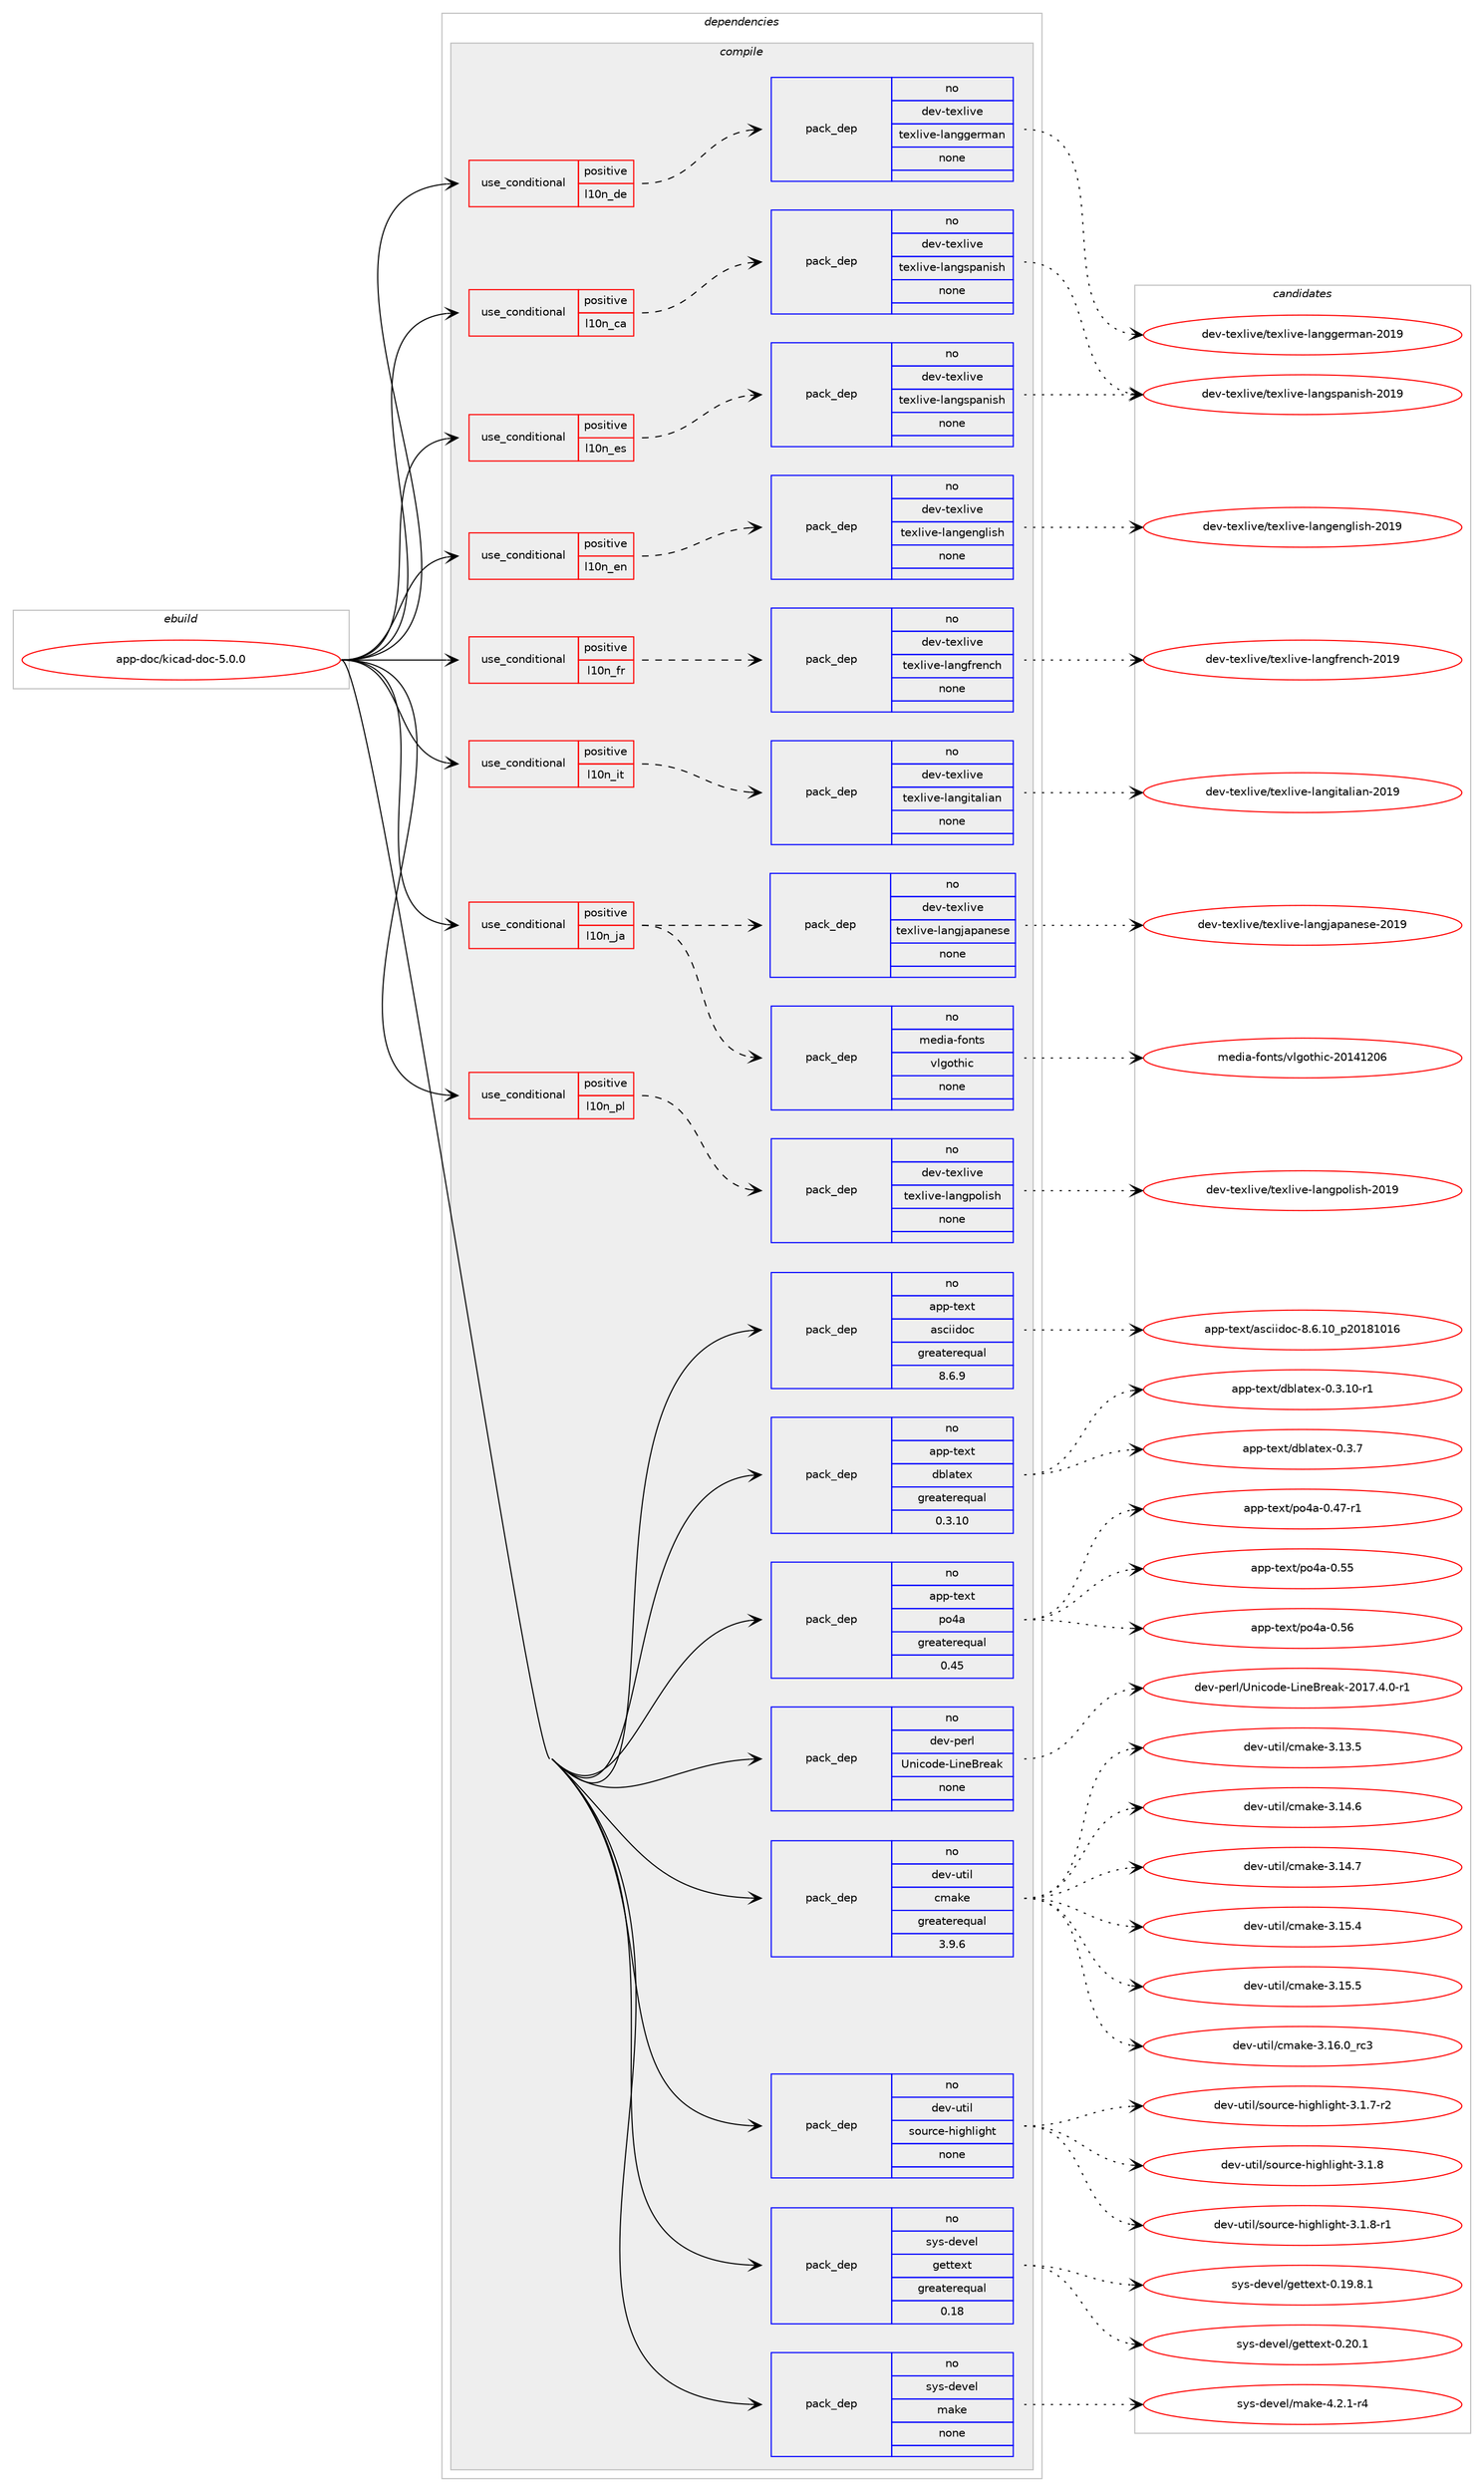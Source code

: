 digraph prolog {

# *************
# Graph options
# *************

newrank=true;
concentrate=true;
compound=true;
graph [rankdir=LR,fontname=Helvetica,fontsize=10,ranksep=1.5];#, ranksep=2.5, nodesep=0.2];
edge  [arrowhead=vee];
node  [fontname=Helvetica,fontsize=10];

# **********
# The ebuild
# **********

subgraph cluster_leftcol {
color=gray;
rank=same;
label=<<i>ebuild</i>>;
id [label="app-doc/kicad-doc-5.0.0", color=red, width=4, href="../app-doc/kicad-doc-5.0.0.svg"];
}

# ****************
# The dependencies
# ****************

subgraph cluster_midcol {
color=gray;
label=<<i>dependencies</i>>;
subgraph cluster_compile {
fillcolor="#eeeeee";
style=filled;
label=<<i>compile</i>>;
subgraph cond114185 {
dependency479554 [label=<<TABLE BORDER="0" CELLBORDER="1" CELLSPACING="0" CELLPADDING="4"><TR><TD ROWSPAN="3" CELLPADDING="10">use_conditional</TD></TR><TR><TD>positive</TD></TR><TR><TD>l10n_ca</TD></TR></TABLE>>, shape=none, color=red];
subgraph pack356623 {
dependency479555 [label=<<TABLE BORDER="0" CELLBORDER="1" CELLSPACING="0" CELLPADDING="4" WIDTH="220"><TR><TD ROWSPAN="6" CELLPADDING="30">pack_dep</TD></TR><TR><TD WIDTH="110">no</TD></TR><TR><TD>dev-texlive</TD></TR><TR><TD>texlive-langspanish</TD></TR><TR><TD>none</TD></TR><TR><TD></TD></TR></TABLE>>, shape=none, color=blue];
}
dependency479554:e -> dependency479555:w [weight=20,style="dashed",arrowhead="vee"];
}
id:e -> dependency479554:w [weight=20,style="solid",arrowhead="vee"];
subgraph cond114186 {
dependency479556 [label=<<TABLE BORDER="0" CELLBORDER="1" CELLSPACING="0" CELLPADDING="4"><TR><TD ROWSPAN="3" CELLPADDING="10">use_conditional</TD></TR><TR><TD>positive</TD></TR><TR><TD>l10n_de</TD></TR></TABLE>>, shape=none, color=red];
subgraph pack356624 {
dependency479557 [label=<<TABLE BORDER="0" CELLBORDER="1" CELLSPACING="0" CELLPADDING="4" WIDTH="220"><TR><TD ROWSPAN="6" CELLPADDING="30">pack_dep</TD></TR><TR><TD WIDTH="110">no</TD></TR><TR><TD>dev-texlive</TD></TR><TR><TD>texlive-langgerman</TD></TR><TR><TD>none</TD></TR><TR><TD></TD></TR></TABLE>>, shape=none, color=blue];
}
dependency479556:e -> dependency479557:w [weight=20,style="dashed",arrowhead="vee"];
}
id:e -> dependency479556:w [weight=20,style="solid",arrowhead="vee"];
subgraph cond114187 {
dependency479558 [label=<<TABLE BORDER="0" CELLBORDER="1" CELLSPACING="0" CELLPADDING="4"><TR><TD ROWSPAN="3" CELLPADDING="10">use_conditional</TD></TR><TR><TD>positive</TD></TR><TR><TD>l10n_en</TD></TR></TABLE>>, shape=none, color=red];
subgraph pack356625 {
dependency479559 [label=<<TABLE BORDER="0" CELLBORDER="1" CELLSPACING="0" CELLPADDING="4" WIDTH="220"><TR><TD ROWSPAN="6" CELLPADDING="30">pack_dep</TD></TR><TR><TD WIDTH="110">no</TD></TR><TR><TD>dev-texlive</TD></TR><TR><TD>texlive-langenglish</TD></TR><TR><TD>none</TD></TR><TR><TD></TD></TR></TABLE>>, shape=none, color=blue];
}
dependency479558:e -> dependency479559:w [weight=20,style="dashed",arrowhead="vee"];
}
id:e -> dependency479558:w [weight=20,style="solid",arrowhead="vee"];
subgraph cond114188 {
dependency479560 [label=<<TABLE BORDER="0" CELLBORDER="1" CELLSPACING="0" CELLPADDING="4"><TR><TD ROWSPAN="3" CELLPADDING="10">use_conditional</TD></TR><TR><TD>positive</TD></TR><TR><TD>l10n_es</TD></TR></TABLE>>, shape=none, color=red];
subgraph pack356626 {
dependency479561 [label=<<TABLE BORDER="0" CELLBORDER="1" CELLSPACING="0" CELLPADDING="4" WIDTH="220"><TR><TD ROWSPAN="6" CELLPADDING="30">pack_dep</TD></TR><TR><TD WIDTH="110">no</TD></TR><TR><TD>dev-texlive</TD></TR><TR><TD>texlive-langspanish</TD></TR><TR><TD>none</TD></TR><TR><TD></TD></TR></TABLE>>, shape=none, color=blue];
}
dependency479560:e -> dependency479561:w [weight=20,style="dashed",arrowhead="vee"];
}
id:e -> dependency479560:w [weight=20,style="solid",arrowhead="vee"];
subgraph cond114189 {
dependency479562 [label=<<TABLE BORDER="0" CELLBORDER="1" CELLSPACING="0" CELLPADDING="4"><TR><TD ROWSPAN="3" CELLPADDING="10">use_conditional</TD></TR><TR><TD>positive</TD></TR><TR><TD>l10n_fr</TD></TR></TABLE>>, shape=none, color=red];
subgraph pack356627 {
dependency479563 [label=<<TABLE BORDER="0" CELLBORDER="1" CELLSPACING="0" CELLPADDING="4" WIDTH="220"><TR><TD ROWSPAN="6" CELLPADDING="30">pack_dep</TD></TR><TR><TD WIDTH="110">no</TD></TR><TR><TD>dev-texlive</TD></TR><TR><TD>texlive-langfrench</TD></TR><TR><TD>none</TD></TR><TR><TD></TD></TR></TABLE>>, shape=none, color=blue];
}
dependency479562:e -> dependency479563:w [weight=20,style="dashed",arrowhead="vee"];
}
id:e -> dependency479562:w [weight=20,style="solid",arrowhead="vee"];
subgraph cond114190 {
dependency479564 [label=<<TABLE BORDER="0" CELLBORDER="1" CELLSPACING="0" CELLPADDING="4"><TR><TD ROWSPAN="3" CELLPADDING="10">use_conditional</TD></TR><TR><TD>positive</TD></TR><TR><TD>l10n_it</TD></TR></TABLE>>, shape=none, color=red];
subgraph pack356628 {
dependency479565 [label=<<TABLE BORDER="0" CELLBORDER="1" CELLSPACING="0" CELLPADDING="4" WIDTH="220"><TR><TD ROWSPAN="6" CELLPADDING="30">pack_dep</TD></TR><TR><TD WIDTH="110">no</TD></TR><TR><TD>dev-texlive</TD></TR><TR><TD>texlive-langitalian</TD></TR><TR><TD>none</TD></TR><TR><TD></TD></TR></TABLE>>, shape=none, color=blue];
}
dependency479564:e -> dependency479565:w [weight=20,style="dashed",arrowhead="vee"];
}
id:e -> dependency479564:w [weight=20,style="solid",arrowhead="vee"];
subgraph cond114191 {
dependency479566 [label=<<TABLE BORDER="0" CELLBORDER="1" CELLSPACING="0" CELLPADDING="4"><TR><TD ROWSPAN="3" CELLPADDING="10">use_conditional</TD></TR><TR><TD>positive</TD></TR><TR><TD>l10n_ja</TD></TR></TABLE>>, shape=none, color=red];
subgraph pack356629 {
dependency479567 [label=<<TABLE BORDER="0" CELLBORDER="1" CELLSPACING="0" CELLPADDING="4" WIDTH="220"><TR><TD ROWSPAN="6" CELLPADDING="30">pack_dep</TD></TR><TR><TD WIDTH="110">no</TD></TR><TR><TD>dev-texlive</TD></TR><TR><TD>texlive-langjapanese</TD></TR><TR><TD>none</TD></TR><TR><TD></TD></TR></TABLE>>, shape=none, color=blue];
}
dependency479566:e -> dependency479567:w [weight=20,style="dashed",arrowhead="vee"];
subgraph pack356630 {
dependency479568 [label=<<TABLE BORDER="0" CELLBORDER="1" CELLSPACING="0" CELLPADDING="4" WIDTH="220"><TR><TD ROWSPAN="6" CELLPADDING="30">pack_dep</TD></TR><TR><TD WIDTH="110">no</TD></TR><TR><TD>media-fonts</TD></TR><TR><TD>vlgothic</TD></TR><TR><TD>none</TD></TR><TR><TD></TD></TR></TABLE>>, shape=none, color=blue];
}
dependency479566:e -> dependency479568:w [weight=20,style="dashed",arrowhead="vee"];
}
id:e -> dependency479566:w [weight=20,style="solid",arrowhead="vee"];
subgraph cond114192 {
dependency479569 [label=<<TABLE BORDER="0" CELLBORDER="1" CELLSPACING="0" CELLPADDING="4"><TR><TD ROWSPAN="3" CELLPADDING="10">use_conditional</TD></TR><TR><TD>positive</TD></TR><TR><TD>l10n_pl</TD></TR></TABLE>>, shape=none, color=red];
subgraph pack356631 {
dependency479570 [label=<<TABLE BORDER="0" CELLBORDER="1" CELLSPACING="0" CELLPADDING="4" WIDTH="220"><TR><TD ROWSPAN="6" CELLPADDING="30">pack_dep</TD></TR><TR><TD WIDTH="110">no</TD></TR><TR><TD>dev-texlive</TD></TR><TR><TD>texlive-langpolish</TD></TR><TR><TD>none</TD></TR><TR><TD></TD></TR></TABLE>>, shape=none, color=blue];
}
dependency479569:e -> dependency479570:w [weight=20,style="dashed",arrowhead="vee"];
}
id:e -> dependency479569:w [weight=20,style="solid",arrowhead="vee"];
subgraph pack356632 {
dependency479571 [label=<<TABLE BORDER="0" CELLBORDER="1" CELLSPACING="0" CELLPADDING="4" WIDTH="220"><TR><TD ROWSPAN="6" CELLPADDING="30">pack_dep</TD></TR><TR><TD WIDTH="110">no</TD></TR><TR><TD>app-text</TD></TR><TR><TD>asciidoc</TD></TR><TR><TD>greaterequal</TD></TR><TR><TD>8.6.9</TD></TR></TABLE>>, shape=none, color=blue];
}
id:e -> dependency479571:w [weight=20,style="solid",arrowhead="vee"];
subgraph pack356633 {
dependency479572 [label=<<TABLE BORDER="0" CELLBORDER="1" CELLSPACING="0" CELLPADDING="4" WIDTH="220"><TR><TD ROWSPAN="6" CELLPADDING="30">pack_dep</TD></TR><TR><TD WIDTH="110">no</TD></TR><TR><TD>app-text</TD></TR><TR><TD>dblatex</TD></TR><TR><TD>greaterequal</TD></TR><TR><TD>0.3.10</TD></TR></TABLE>>, shape=none, color=blue];
}
id:e -> dependency479572:w [weight=20,style="solid",arrowhead="vee"];
subgraph pack356634 {
dependency479573 [label=<<TABLE BORDER="0" CELLBORDER="1" CELLSPACING="0" CELLPADDING="4" WIDTH="220"><TR><TD ROWSPAN="6" CELLPADDING="30">pack_dep</TD></TR><TR><TD WIDTH="110">no</TD></TR><TR><TD>app-text</TD></TR><TR><TD>po4a</TD></TR><TR><TD>greaterequal</TD></TR><TR><TD>0.45</TD></TR></TABLE>>, shape=none, color=blue];
}
id:e -> dependency479573:w [weight=20,style="solid",arrowhead="vee"];
subgraph pack356635 {
dependency479574 [label=<<TABLE BORDER="0" CELLBORDER="1" CELLSPACING="0" CELLPADDING="4" WIDTH="220"><TR><TD ROWSPAN="6" CELLPADDING="30">pack_dep</TD></TR><TR><TD WIDTH="110">no</TD></TR><TR><TD>dev-perl</TD></TR><TR><TD>Unicode-LineBreak</TD></TR><TR><TD>none</TD></TR><TR><TD></TD></TR></TABLE>>, shape=none, color=blue];
}
id:e -> dependency479574:w [weight=20,style="solid",arrowhead="vee"];
subgraph pack356636 {
dependency479575 [label=<<TABLE BORDER="0" CELLBORDER="1" CELLSPACING="0" CELLPADDING="4" WIDTH="220"><TR><TD ROWSPAN="6" CELLPADDING="30">pack_dep</TD></TR><TR><TD WIDTH="110">no</TD></TR><TR><TD>dev-util</TD></TR><TR><TD>cmake</TD></TR><TR><TD>greaterequal</TD></TR><TR><TD>3.9.6</TD></TR></TABLE>>, shape=none, color=blue];
}
id:e -> dependency479575:w [weight=20,style="solid",arrowhead="vee"];
subgraph pack356637 {
dependency479576 [label=<<TABLE BORDER="0" CELLBORDER="1" CELLSPACING="0" CELLPADDING="4" WIDTH="220"><TR><TD ROWSPAN="6" CELLPADDING="30">pack_dep</TD></TR><TR><TD WIDTH="110">no</TD></TR><TR><TD>dev-util</TD></TR><TR><TD>source-highlight</TD></TR><TR><TD>none</TD></TR><TR><TD></TD></TR></TABLE>>, shape=none, color=blue];
}
id:e -> dependency479576:w [weight=20,style="solid",arrowhead="vee"];
subgraph pack356638 {
dependency479577 [label=<<TABLE BORDER="0" CELLBORDER="1" CELLSPACING="0" CELLPADDING="4" WIDTH="220"><TR><TD ROWSPAN="6" CELLPADDING="30">pack_dep</TD></TR><TR><TD WIDTH="110">no</TD></TR><TR><TD>sys-devel</TD></TR><TR><TD>gettext</TD></TR><TR><TD>greaterequal</TD></TR><TR><TD>0.18</TD></TR></TABLE>>, shape=none, color=blue];
}
id:e -> dependency479577:w [weight=20,style="solid",arrowhead="vee"];
subgraph pack356639 {
dependency479578 [label=<<TABLE BORDER="0" CELLBORDER="1" CELLSPACING="0" CELLPADDING="4" WIDTH="220"><TR><TD ROWSPAN="6" CELLPADDING="30">pack_dep</TD></TR><TR><TD WIDTH="110">no</TD></TR><TR><TD>sys-devel</TD></TR><TR><TD>make</TD></TR><TR><TD>none</TD></TR><TR><TD></TD></TR></TABLE>>, shape=none, color=blue];
}
id:e -> dependency479578:w [weight=20,style="solid",arrowhead="vee"];
}
subgraph cluster_compileandrun {
fillcolor="#eeeeee";
style=filled;
label=<<i>compile and run</i>>;
}
subgraph cluster_run {
fillcolor="#eeeeee";
style=filled;
label=<<i>run</i>>;
}
}

# **************
# The candidates
# **************

subgraph cluster_choices {
rank=same;
color=gray;
label=<<i>candidates</i>>;

subgraph choice356623 {
color=black;
nodesep=1;
choice10010111845116101120108105118101471161011201081051181014510897110103115112971101051151044550484957 [label="dev-texlive/texlive-langspanish-2019", color=red, width=4,href="../dev-texlive/texlive-langspanish-2019.svg"];
dependency479555:e -> choice10010111845116101120108105118101471161011201081051181014510897110103115112971101051151044550484957:w [style=dotted,weight="100"];
}
subgraph choice356624 {
color=black;
nodesep=1;
choice10010111845116101120108105118101471161011201081051181014510897110103103101114109971104550484957 [label="dev-texlive/texlive-langgerman-2019", color=red, width=4,href="../dev-texlive/texlive-langgerman-2019.svg"];
dependency479557:e -> choice10010111845116101120108105118101471161011201081051181014510897110103103101114109971104550484957:w [style=dotted,weight="100"];
}
subgraph choice356625 {
color=black;
nodesep=1;
choice100101118451161011201081051181014711610112010810511810145108971101031011101031081051151044550484957 [label="dev-texlive/texlive-langenglish-2019", color=red, width=4,href="../dev-texlive/texlive-langenglish-2019.svg"];
dependency479559:e -> choice100101118451161011201081051181014711610112010810511810145108971101031011101031081051151044550484957:w [style=dotted,weight="100"];
}
subgraph choice356626 {
color=black;
nodesep=1;
choice10010111845116101120108105118101471161011201081051181014510897110103115112971101051151044550484957 [label="dev-texlive/texlive-langspanish-2019", color=red, width=4,href="../dev-texlive/texlive-langspanish-2019.svg"];
dependency479561:e -> choice10010111845116101120108105118101471161011201081051181014510897110103115112971101051151044550484957:w [style=dotted,weight="100"];
}
subgraph choice356627 {
color=black;
nodesep=1;
choice10010111845116101120108105118101471161011201081051181014510897110103102114101110991044550484957 [label="dev-texlive/texlive-langfrench-2019", color=red, width=4,href="../dev-texlive/texlive-langfrench-2019.svg"];
dependency479563:e -> choice10010111845116101120108105118101471161011201081051181014510897110103102114101110991044550484957:w [style=dotted,weight="100"];
}
subgraph choice356628 {
color=black;
nodesep=1;
choice1001011184511610112010810511810147116101120108105118101451089711010310511697108105971104550484957 [label="dev-texlive/texlive-langitalian-2019", color=red, width=4,href="../dev-texlive/texlive-langitalian-2019.svg"];
dependency479565:e -> choice1001011184511610112010810511810147116101120108105118101451089711010310511697108105971104550484957:w [style=dotted,weight="100"];
}
subgraph choice356629 {
color=black;
nodesep=1;
choice1001011184511610112010810511810147116101120108105118101451089711010310697112971101011151014550484957 [label="dev-texlive/texlive-langjapanese-2019", color=red, width=4,href="../dev-texlive/texlive-langjapanese-2019.svg"];
dependency479567:e -> choice1001011184511610112010810511810147116101120108105118101451089711010310697112971101011151014550484957:w [style=dotted,weight="100"];
}
subgraph choice356630 {
color=black;
nodesep=1;
choice10910110010597451021111101161154711810810311111610410599455048495249504854 [label="media-fonts/vlgothic-20141206", color=red, width=4,href="../media-fonts/vlgothic-20141206.svg"];
dependency479568:e -> choice10910110010597451021111101161154711810810311111610410599455048495249504854:w [style=dotted,weight="100"];
}
subgraph choice356631 {
color=black;
nodesep=1;
choice100101118451161011201081051181014711610112010810511810145108971101031121111081051151044550484957 [label="dev-texlive/texlive-langpolish-2019", color=red, width=4,href="../dev-texlive/texlive-langpolish-2019.svg"];
dependency479570:e -> choice100101118451161011201081051181014711610112010810511810145108971101031121111081051151044550484957:w [style=dotted,weight="100"];
}
subgraph choice356632 {
color=black;
nodesep=1;
choice97112112451161011201164797115991051051001119945564654464948951125048495649484954 [label="app-text/asciidoc-8.6.10_p20181016", color=red, width=4,href="../app-text/asciidoc-8.6.10_p20181016.svg"];
dependency479571:e -> choice97112112451161011201164797115991051051001119945564654464948951125048495649484954:w [style=dotted,weight="100"];
}
subgraph choice356633 {
color=black;
nodesep=1;
choice9711211245116101120116471009810897116101120454846514649484511449 [label="app-text/dblatex-0.3.10-r1", color=red, width=4,href="../app-text/dblatex-0.3.10-r1.svg"];
choice9711211245116101120116471009810897116101120454846514655 [label="app-text/dblatex-0.3.7", color=red, width=4,href="../app-text/dblatex-0.3.7.svg"];
dependency479572:e -> choice9711211245116101120116471009810897116101120454846514649484511449:w [style=dotted,weight="100"];
dependency479572:e -> choice9711211245116101120116471009810897116101120454846514655:w [style=dotted,weight="100"];
}
subgraph choice356634 {
color=black;
nodesep=1;
choice971121124511610112011647112111529745484652554511449 [label="app-text/po4a-0.47-r1", color=red, width=4,href="../app-text/po4a-0.47-r1.svg"];
choice97112112451161011201164711211152974548465353 [label="app-text/po4a-0.55", color=red, width=4,href="../app-text/po4a-0.55.svg"];
choice97112112451161011201164711211152974548465354 [label="app-text/po4a-0.56", color=red, width=4,href="../app-text/po4a-0.56.svg"];
dependency479573:e -> choice971121124511610112011647112111529745484652554511449:w [style=dotted,weight="100"];
dependency479573:e -> choice97112112451161011201164711211152974548465353:w [style=dotted,weight="100"];
dependency479573:e -> choice97112112451161011201164711211152974548465354:w [style=dotted,weight="100"];
}
subgraph choice356635 {
color=black;
nodesep=1;
choice10010111845112101114108478511010599111100101457610511010166114101971074550484955465246484511449 [label="dev-perl/Unicode-LineBreak-2017.4.0-r1", color=red, width=4,href="../dev-perl/Unicode-LineBreak-2017.4.0-r1.svg"];
dependency479574:e -> choice10010111845112101114108478511010599111100101457610511010166114101971074550484955465246484511449:w [style=dotted,weight="100"];
}
subgraph choice356636 {
color=black;
nodesep=1;
choice1001011184511711610510847991099710710145514649514653 [label="dev-util/cmake-3.13.5", color=red, width=4,href="../dev-util/cmake-3.13.5.svg"];
choice1001011184511711610510847991099710710145514649524654 [label="dev-util/cmake-3.14.6", color=red, width=4,href="../dev-util/cmake-3.14.6.svg"];
choice1001011184511711610510847991099710710145514649524655 [label="dev-util/cmake-3.14.7", color=red, width=4,href="../dev-util/cmake-3.14.7.svg"];
choice1001011184511711610510847991099710710145514649534652 [label="dev-util/cmake-3.15.4", color=red, width=4,href="../dev-util/cmake-3.15.4.svg"];
choice1001011184511711610510847991099710710145514649534653 [label="dev-util/cmake-3.15.5", color=red, width=4,href="../dev-util/cmake-3.15.5.svg"];
choice1001011184511711610510847991099710710145514649544648951149951 [label="dev-util/cmake-3.16.0_rc3", color=red, width=4,href="../dev-util/cmake-3.16.0_rc3.svg"];
dependency479575:e -> choice1001011184511711610510847991099710710145514649514653:w [style=dotted,weight="100"];
dependency479575:e -> choice1001011184511711610510847991099710710145514649524654:w [style=dotted,weight="100"];
dependency479575:e -> choice1001011184511711610510847991099710710145514649524655:w [style=dotted,weight="100"];
dependency479575:e -> choice1001011184511711610510847991099710710145514649534652:w [style=dotted,weight="100"];
dependency479575:e -> choice1001011184511711610510847991099710710145514649534653:w [style=dotted,weight="100"];
dependency479575:e -> choice1001011184511711610510847991099710710145514649544648951149951:w [style=dotted,weight="100"];
}
subgraph choice356637 {
color=black;
nodesep=1;
choice100101118451171161051084711511111711499101451041051031041081051031041164551464946554511450 [label="dev-util/source-highlight-3.1.7-r2", color=red, width=4,href="../dev-util/source-highlight-3.1.7-r2.svg"];
choice10010111845117116105108471151111171149910145104105103104108105103104116455146494656 [label="dev-util/source-highlight-3.1.8", color=red, width=4,href="../dev-util/source-highlight-3.1.8.svg"];
choice100101118451171161051084711511111711499101451041051031041081051031041164551464946564511449 [label="dev-util/source-highlight-3.1.8-r1", color=red, width=4,href="../dev-util/source-highlight-3.1.8-r1.svg"];
dependency479576:e -> choice100101118451171161051084711511111711499101451041051031041081051031041164551464946554511450:w [style=dotted,weight="100"];
dependency479576:e -> choice10010111845117116105108471151111171149910145104105103104108105103104116455146494656:w [style=dotted,weight="100"];
dependency479576:e -> choice100101118451171161051084711511111711499101451041051031041081051031041164551464946564511449:w [style=dotted,weight="100"];
}
subgraph choice356638 {
color=black;
nodesep=1;
choice1151211154510010111810110847103101116116101120116454846495746564649 [label="sys-devel/gettext-0.19.8.1", color=red, width=4,href="../sys-devel/gettext-0.19.8.1.svg"];
choice115121115451001011181011084710310111611610112011645484650484649 [label="sys-devel/gettext-0.20.1", color=red, width=4,href="../sys-devel/gettext-0.20.1.svg"];
dependency479577:e -> choice1151211154510010111810110847103101116116101120116454846495746564649:w [style=dotted,weight="100"];
dependency479577:e -> choice115121115451001011181011084710310111611610112011645484650484649:w [style=dotted,weight="100"];
}
subgraph choice356639 {
color=black;
nodesep=1;
choice1151211154510010111810110847109971071014552465046494511452 [label="sys-devel/make-4.2.1-r4", color=red, width=4,href="../sys-devel/make-4.2.1-r4.svg"];
dependency479578:e -> choice1151211154510010111810110847109971071014552465046494511452:w [style=dotted,weight="100"];
}
}

}
